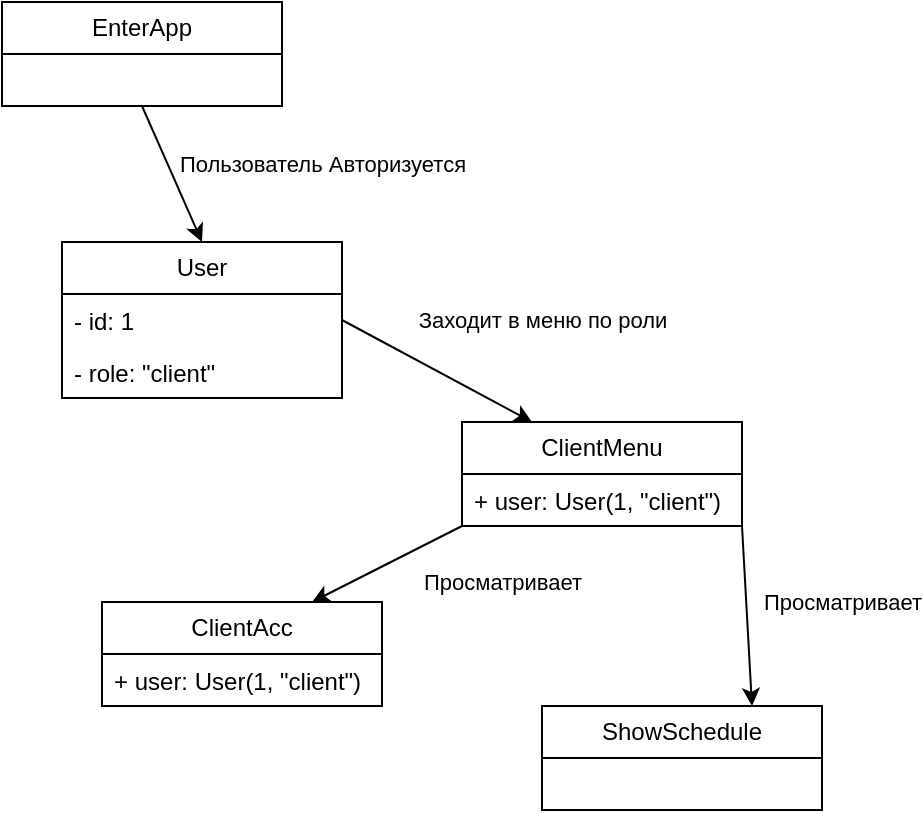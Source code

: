 <mxfile version="24.4.3" type="device">
  <diagram name="Страница — 1" id="Up27cfJUFXDjb3Bc7ok4">
    <mxGraphModel dx="1461" dy="606" grid="1" gridSize="10" guides="1" tooltips="1" connect="1" arrows="1" fold="1" page="1" pageScale="1" pageWidth="827" pageHeight="1169" math="0" shadow="0">
      <root>
        <mxCell id="0" />
        <mxCell id="1" parent="0" />
        <mxCell id="yYx8F7l4UF5IJzbE4G68-2" value="User" style="swimlane;fontStyle=0;childLayout=stackLayout;horizontal=1;startSize=26;fillColor=none;horizontalStack=0;resizeParent=1;resizeParentMax=0;resizeLast=0;collapsible=1;marginBottom=0;whiteSpace=wrap;html=1;" vertex="1" parent="1">
          <mxGeometry x="260" y="200" width="140" height="78" as="geometry" />
        </mxCell>
        <mxCell id="yYx8F7l4UF5IJzbE4G68-16" value="- id: 1" style="text;strokeColor=none;fillColor=none;align=left;verticalAlign=top;spacingLeft=4;spacingRight=4;overflow=hidden;rotatable=0;points=[[0,0.5],[1,0.5]];portConstraint=eastwest;whiteSpace=wrap;html=1;" vertex="1" parent="yYx8F7l4UF5IJzbE4G68-2">
          <mxGeometry y="26" width="140" height="26" as="geometry" />
        </mxCell>
        <mxCell id="yYx8F7l4UF5IJzbE4G68-17" value="- role: &quot;client&quot;" style="text;strokeColor=none;fillColor=none;align=left;verticalAlign=top;spacingLeft=4;spacingRight=4;overflow=hidden;rotatable=0;points=[[0,0.5],[1,0.5]];portConstraint=eastwest;whiteSpace=wrap;html=1;" vertex="1" parent="yYx8F7l4UF5IJzbE4G68-2">
          <mxGeometry y="52" width="140" height="26" as="geometry" />
        </mxCell>
        <mxCell id="yYx8F7l4UF5IJzbE4G68-6" value="EnterApp" style="swimlane;fontStyle=0;childLayout=stackLayout;horizontal=1;startSize=26;fillColor=none;horizontalStack=0;resizeParent=1;resizeParentMax=0;resizeLast=0;collapsible=1;marginBottom=0;whiteSpace=wrap;html=1;" vertex="1" parent="1">
          <mxGeometry x="230" y="80" width="140" height="52" as="geometry" />
        </mxCell>
        <mxCell id="yYx8F7l4UF5IJzbE4G68-7" value="ClientMenu" style="swimlane;fontStyle=0;childLayout=stackLayout;horizontal=1;startSize=26;fillColor=none;horizontalStack=0;resizeParent=1;resizeParentMax=0;resizeLast=0;collapsible=1;marginBottom=0;whiteSpace=wrap;html=1;" vertex="1" parent="1">
          <mxGeometry x="460" y="290" width="140" height="52" as="geometry" />
        </mxCell>
        <mxCell id="yYx8F7l4UF5IJzbE4G68-28" value="+ user: User(1, &quot;client&quot;)" style="text;strokeColor=none;fillColor=none;align=left;verticalAlign=top;spacingLeft=4;spacingRight=4;overflow=hidden;rotatable=0;points=[[0,0.5],[1,0.5]];portConstraint=eastwest;whiteSpace=wrap;html=1;" vertex="1" parent="yYx8F7l4UF5IJzbE4G68-7">
          <mxGeometry y="26" width="140" height="26" as="geometry" />
        </mxCell>
        <mxCell id="yYx8F7l4UF5IJzbE4G68-8" value="ClientAcc" style="swimlane;fontStyle=0;childLayout=stackLayout;horizontal=1;startSize=26;fillColor=none;horizontalStack=0;resizeParent=1;resizeParentMax=0;resizeLast=0;collapsible=1;marginBottom=0;whiteSpace=wrap;html=1;" vertex="1" parent="1">
          <mxGeometry x="280" y="380" width="140" height="52" as="geometry" />
        </mxCell>
        <mxCell id="yYx8F7l4UF5IJzbE4G68-27" value="+ user: User(1, &quot;client&quot;)" style="text;strokeColor=none;fillColor=none;align=left;verticalAlign=top;spacingLeft=4;spacingRight=4;overflow=hidden;rotatable=0;points=[[0,0.5],[1,0.5]];portConstraint=eastwest;whiteSpace=wrap;html=1;" vertex="1" parent="yYx8F7l4UF5IJzbE4G68-8">
          <mxGeometry y="26" width="140" height="26" as="geometry" />
        </mxCell>
        <mxCell id="yYx8F7l4UF5IJzbE4G68-9" value="ShowSchedule" style="swimlane;fontStyle=0;childLayout=stackLayout;horizontal=1;startSize=26;fillColor=none;horizontalStack=0;resizeParent=1;resizeParentMax=0;resizeLast=0;collapsible=1;marginBottom=0;whiteSpace=wrap;html=1;" vertex="1" parent="1">
          <mxGeometry x="500" y="432" width="140" height="52" as="geometry" />
        </mxCell>
        <mxCell id="yYx8F7l4UF5IJzbE4G68-13" value="" style="endArrow=classic;html=1;rounded=0;exitX=0.5;exitY=1;exitDx=0;exitDy=0;entryX=0.5;entryY=0;entryDx=0;entryDy=0;" edge="1" parent="1" source="yYx8F7l4UF5IJzbE4G68-6" target="yYx8F7l4UF5IJzbE4G68-2">
          <mxGeometry width="50" height="50" relative="1" as="geometry">
            <mxPoint x="290" y="200" as="sourcePoint" />
            <mxPoint x="340" y="150" as="targetPoint" />
          </mxGeometry>
        </mxCell>
        <mxCell id="yYx8F7l4UF5IJzbE4G68-14" value="Пользователь Авторизуется" style="edgeLabel;html=1;align=center;verticalAlign=middle;resizable=0;points=[];" vertex="1" connectable="0" parent="yYx8F7l4UF5IJzbE4G68-13">
          <mxGeometry x="-0.341" y="-1" relative="1" as="geometry">
            <mxPoint x="81" y="6" as="offset" />
          </mxGeometry>
        </mxCell>
        <mxCell id="yYx8F7l4UF5IJzbE4G68-19" value="" style="endArrow=classic;html=1;rounded=0;exitX=1;exitY=0.5;exitDx=0;exitDy=0;entryX=0.25;entryY=0;entryDx=0;entryDy=0;" edge="1" parent="1" source="yYx8F7l4UF5IJzbE4G68-16" target="yYx8F7l4UF5IJzbE4G68-7">
          <mxGeometry width="50" height="50" relative="1" as="geometry">
            <mxPoint x="400" y="230" as="sourcePoint" />
            <mxPoint x="430" y="298" as="targetPoint" />
          </mxGeometry>
        </mxCell>
        <mxCell id="yYx8F7l4UF5IJzbE4G68-20" value="Заходит в меню по роли" style="edgeLabel;html=1;align=center;verticalAlign=middle;resizable=0;points=[];" vertex="1" connectable="0" parent="yYx8F7l4UF5IJzbE4G68-19">
          <mxGeometry x="-0.341" y="-1" relative="1" as="geometry">
            <mxPoint x="69" y="-18" as="offset" />
          </mxGeometry>
        </mxCell>
        <mxCell id="yYx8F7l4UF5IJzbE4G68-21" value="" style="endArrow=classic;html=1;rounded=0;exitX=0;exitY=1;exitDx=0;exitDy=0;entryX=0.75;entryY=0;entryDx=0;entryDy=0;" edge="1" parent="1" source="yYx8F7l4UF5IJzbE4G68-7" target="yYx8F7l4UF5IJzbE4G68-8">
          <mxGeometry width="50" height="50" relative="1" as="geometry">
            <mxPoint x="410" y="249" as="sourcePoint" />
            <mxPoint x="505" y="300" as="targetPoint" />
          </mxGeometry>
        </mxCell>
        <mxCell id="yYx8F7l4UF5IJzbE4G68-22" value="Просматривает" style="edgeLabel;html=1;align=center;verticalAlign=middle;resizable=0;points=[];" vertex="1" connectable="0" parent="yYx8F7l4UF5IJzbE4G68-21">
          <mxGeometry x="-0.341" y="-1" relative="1" as="geometry">
            <mxPoint x="45" y="16" as="offset" />
          </mxGeometry>
        </mxCell>
        <mxCell id="yYx8F7l4UF5IJzbE4G68-23" value="" style="endArrow=classic;html=1;rounded=0;exitX=1;exitY=1;exitDx=0;exitDy=0;entryX=0.75;entryY=0;entryDx=0;entryDy=0;" edge="1" parent="1" source="yYx8F7l4UF5IJzbE4G68-7" target="yYx8F7l4UF5IJzbE4G68-9">
          <mxGeometry width="50" height="50" relative="1" as="geometry">
            <mxPoint x="470" y="352" as="sourcePoint" />
            <mxPoint x="395" y="390" as="targetPoint" />
          </mxGeometry>
        </mxCell>
        <mxCell id="yYx8F7l4UF5IJzbE4G68-24" value="Просматривает" style="edgeLabel;html=1;align=center;verticalAlign=middle;resizable=0;points=[];" vertex="1" connectable="0" parent="yYx8F7l4UF5IJzbE4G68-23">
          <mxGeometry x="-0.341" y="-1" relative="1" as="geometry">
            <mxPoint x="49" y="8" as="offset" />
          </mxGeometry>
        </mxCell>
      </root>
    </mxGraphModel>
  </diagram>
</mxfile>
